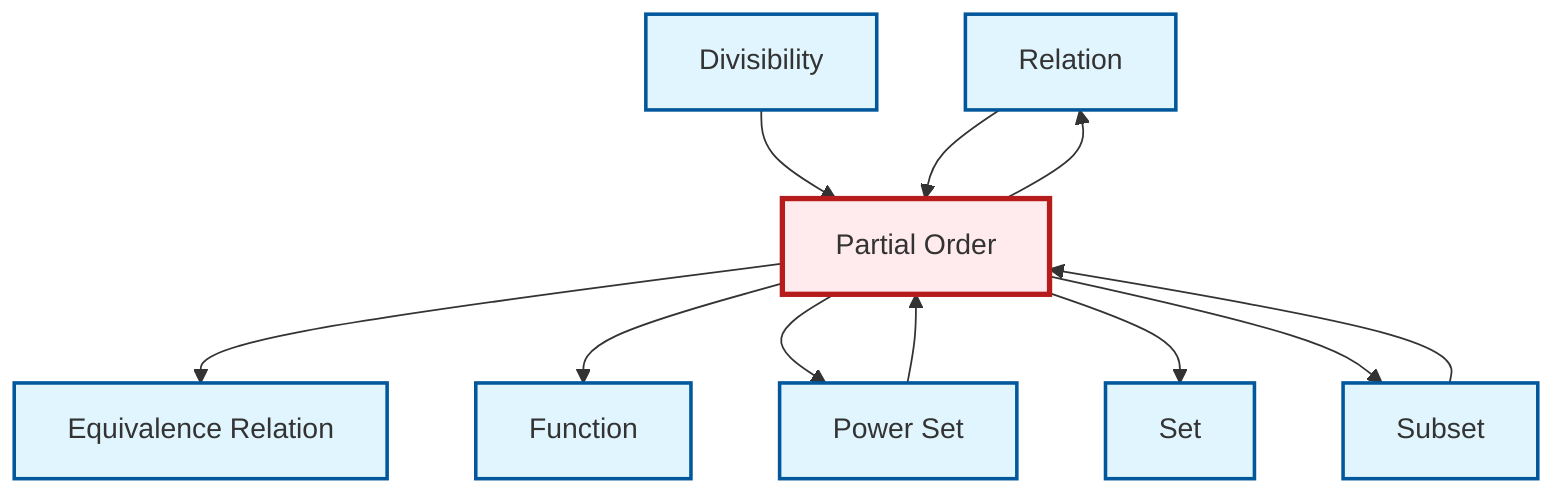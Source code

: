 graph TD
    classDef definition fill:#e1f5fe,stroke:#01579b,stroke-width:2px
    classDef theorem fill:#f3e5f5,stroke:#4a148c,stroke-width:2px
    classDef axiom fill:#fff3e0,stroke:#e65100,stroke-width:2px
    classDef example fill:#e8f5e9,stroke:#1b5e20,stroke-width:2px
    classDef current fill:#ffebee,stroke:#b71c1c,stroke-width:3px
    def-function["Function"]:::definition
    def-relation["Relation"]:::definition
    def-subset["Subset"]:::definition
    def-partial-order["Partial Order"]:::definition
    def-divisibility["Divisibility"]:::definition
    def-set["Set"]:::definition
    def-equivalence-relation["Equivalence Relation"]:::definition
    def-power-set["Power Set"]:::definition
    def-partial-order --> def-equivalence-relation
    def-divisibility --> def-partial-order
    def-power-set --> def-partial-order
    def-partial-order --> def-relation
    def-relation --> def-partial-order
    def-partial-order --> def-function
    def-partial-order --> def-power-set
    def-partial-order --> def-set
    def-subset --> def-partial-order
    def-partial-order --> def-subset
    class def-partial-order current